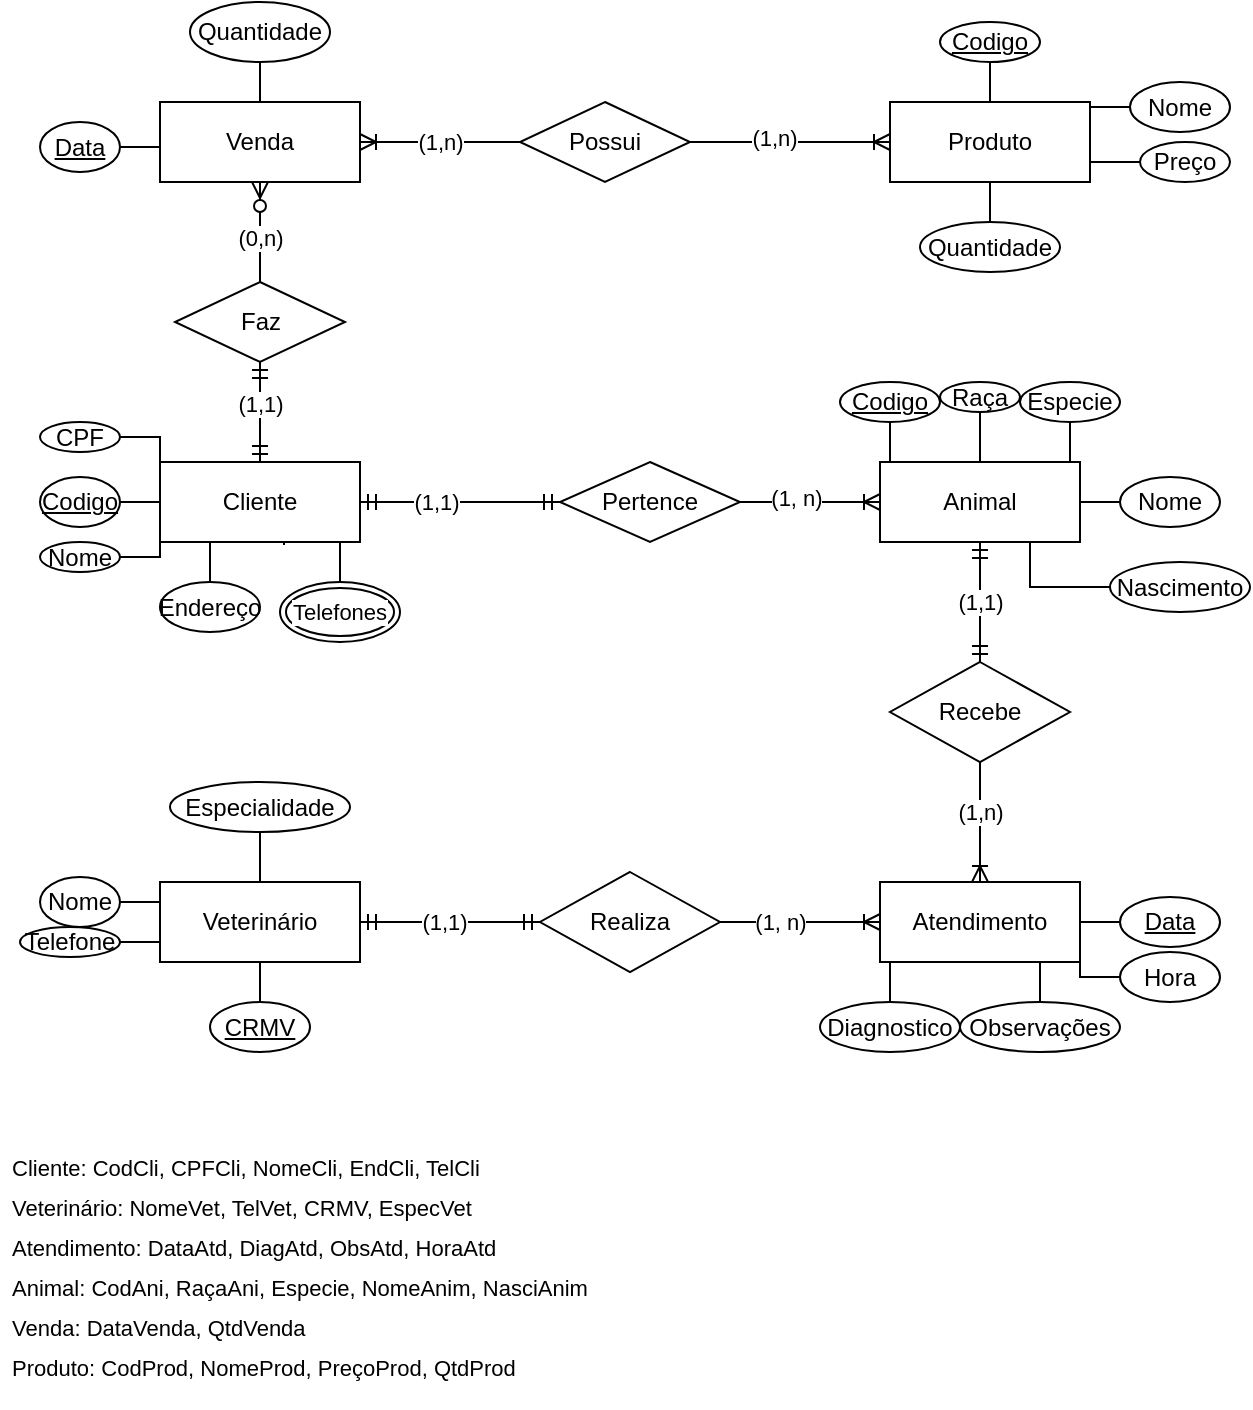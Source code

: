<mxfile version="28.2.5">
  <diagram name="Página-1" id="phQLGozi5kFuAy9l4Qqh">
    <mxGraphModel dx="1204" dy="661" grid="1" gridSize="10" guides="1" tooltips="1" connect="1" arrows="1" fold="1" page="1" pageScale="1" pageWidth="827" pageHeight="1169" math="0" shadow="0">
      <root>
        <mxCell id="0" />
        <mxCell id="1" parent="0" />
        <mxCell id="sJ80HO0eEis165o_eqjd-1" value="Cliente" style="whiteSpace=wrap;html=1;align=center;labelBackgroundColor=none;" vertex="1" parent="1">
          <mxGeometry x="170" y="300" width="100" height="40" as="geometry" />
        </mxCell>
        <mxCell id="sJ80HO0eEis165o_eqjd-2" value="Animal" style="whiteSpace=wrap;html=1;align=center;labelBackgroundColor=none;" vertex="1" parent="1">
          <mxGeometry x="530" y="300" width="100" height="40" as="geometry" />
        </mxCell>
        <mxCell id="sJ80HO0eEis165o_eqjd-3" value="Veterinário" style="whiteSpace=wrap;html=1;align=center;labelBackgroundColor=none;" vertex="1" parent="1">
          <mxGeometry x="170" y="510" width="100" height="40" as="geometry" />
        </mxCell>
        <mxCell id="sJ80HO0eEis165o_eqjd-4" value="Atendimento" style="whiteSpace=wrap;html=1;align=center;labelBackgroundColor=none;" vertex="1" parent="1">
          <mxGeometry x="530" y="510" width="100" height="40" as="geometry" />
        </mxCell>
        <mxCell id="sJ80HO0eEis165o_eqjd-5" value="Produto" style="whiteSpace=wrap;html=1;align=center;labelBackgroundColor=none;" vertex="1" parent="1">
          <mxGeometry x="535" y="120" width="100" height="40" as="geometry" />
        </mxCell>
        <mxCell id="sJ80HO0eEis165o_eqjd-6" value="Venda" style="whiteSpace=wrap;html=1;align=center;labelBackgroundColor=none;" vertex="1" parent="1">
          <mxGeometry x="170" y="120" width="100" height="40" as="geometry" />
        </mxCell>
        <mxCell id="sJ80HO0eEis165o_eqjd-8" value="Pertence" style="shape=rhombus;perimeter=rhombusPerimeter;whiteSpace=wrap;html=1;align=center;" vertex="1" parent="1">
          <mxGeometry x="370" y="300" width="90" height="40" as="geometry" />
        </mxCell>
        <mxCell id="sJ80HO0eEis165o_eqjd-10" value="" style="edgeStyle=entityRelationEdgeStyle;fontSize=12;html=1;endArrow=ERoneToMany;rounded=0;exitX=1;exitY=0.5;exitDx=0;exitDy=0;entryX=0;entryY=0.5;entryDx=0;entryDy=0;" edge="1" parent="1" source="sJ80HO0eEis165o_eqjd-8" target="sJ80HO0eEis165o_eqjd-2">
          <mxGeometry width="100" height="100" relative="1" as="geometry">
            <mxPoint x="510" y="450" as="sourcePoint" />
            <mxPoint x="610" y="350" as="targetPoint" />
          </mxGeometry>
        </mxCell>
        <mxCell id="sJ80HO0eEis165o_eqjd-11" value="(1, n)" style="edgeLabel;html=1;align=center;verticalAlign=middle;resizable=0;points=[];" vertex="1" connectable="0" parent="sJ80HO0eEis165o_eqjd-10">
          <mxGeometry x="-0.207" y="2" relative="1" as="geometry">
            <mxPoint as="offset" />
          </mxGeometry>
        </mxCell>
        <mxCell id="sJ80HO0eEis165o_eqjd-12" value="" style="edgeStyle=entityRelationEdgeStyle;fontSize=12;html=1;endArrow=ERmandOne;startArrow=ERmandOne;rounded=0;exitX=1;exitY=0.5;exitDx=0;exitDy=0;entryX=0;entryY=0.5;entryDx=0;entryDy=0;" edge="1" parent="1" source="sJ80HO0eEis165o_eqjd-1" target="sJ80HO0eEis165o_eqjd-8">
          <mxGeometry width="100" height="100" relative="1" as="geometry">
            <mxPoint x="510" y="450" as="sourcePoint" />
            <mxPoint x="610" y="350" as="targetPoint" />
          </mxGeometry>
        </mxCell>
        <mxCell id="sJ80HO0eEis165o_eqjd-13" value="(1,1)" style="edgeLabel;html=1;align=center;verticalAlign=middle;resizable=0;points=[];" vertex="1" connectable="0" parent="sJ80HO0eEis165o_eqjd-12">
          <mxGeometry x="-0.244" relative="1" as="geometry">
            <mxPoint as="offset" />
          </mxGeometry>
        </mxCell>
        <mxCell id="sJ80HO0eEis165o_eqjd-14" value="Recebe" style="shape=rhombus;perimeter=rhombusPerimeter;whiteSpace=wrap;html=1;align=center;" vertex="1" parent="1">
          <mxGeometry x="535" y="400" width="90" height="50" as="geometry" />
        </mxCell>
        <mxCell id="sJ80HO0eEis165o_eqjd-15" value="Realiza" style="shape=rhombus;perimeter=rhombusPerimeter;whiteSpace=wrap;html=1;align=center;" vertex="1" parent="1">
          <mxGeometry x="360" y="505" width="90" height="50" as="geometry" />
        </mxCell>
        <mxCell id="sJ80HO0eEis165o_eqjd-16" value="" style="edgeStyle=orthogonalEdgeStyle;fontSize=12;html=1;endArrow=ERoneToMany;rounded=0;entryX=0.5;entryY=0;entryDx=0;entryDy=0;exitX=0.5;exitY=1;exitDx=0;exitDy=0;curved=1;" edge="1" parent="1" source="sJ80HO0eEis165o_eqjd-14" target="sJ80HO0eEis165o_eqjd-4">
          <mxGeometry width="100" height="100" relative="1" as="geometry">
            <mxPoint x="510" y="490" as="sourcePoint" />
            <mxPoint x="610" y="390" as="targetPoint" />
          </mxGeometry>
        </mxCell>
        <mxCell id="sJ80HO0eEis165o_eqjd-17" value="(1,n)" style="edgeLabel;html=1;align=center;verticalAlign=middle;resizable=0;points=[];" vertex="1" connectable="0" parent="sJ80HO0eEis165o_eqjd-16">
          <mxGeometry x="-0.189" y="4" relative="1" as="geometry">
            <mxPoint x="-4" as="offset" />
          </mxGeometry>
        </mxCell>
        <mxCell id="sJ80HO0eEis165o_eqjd-18" value="" style="edgeStyle=orthogonalEdgeStyle;fontSize=12;html=1;endArrow=ERmandOne;startArrow=ERmandOne;rounded=0;entryX=0.5;entryY=1;entryDx=0;entryDy=0;exitX=0.5;exitY=0;exitDx=0;exitDy=0;curved=1;" edge="1" parent="1" source="sJ80HO0eEis165o_eqjd-14" target="sJ80HO0eEis165o_eqjd-2">
          <mxGeometry width="100" height="100" relative="1" as="geometry">
            <mxPoint x="510" y="490" as="sourcePoint" />
            <mxPoint x="610" y="390" as="targetPoint" />
          </mxGeometry>
        </mxCell>
        <mxCell id="sJ80HO0eEis165o_eqjd-19" value="(1,1)" style="edgeLabel;html=1;align=center;verticalAlign=middle;resizable=0;points=[];" vertex="1" connectable="0" parent="sJ80HO0eEis165o_eqjd-18">
          <mxGeometry x="0.022" y="-4" relative="1" as="geometry">
            <mxPoint x="-4" as="offset" />
          </mxGeometry>
        </mxCell>
        <mxCell id="sJ80HO0eEis165o_eqjd-20" value="" style="edgeStyle=entityRelationEdgeStyle;fontSize=12;html=1;endArrow=ERoneToMany;rounded=0;entryX=0;entryY=0.5;entryDx=0;entryDy=0;exitX=1;exitY=0.5;exitDx=0;exitDy=0;" edge="1" parent="1" source="sJ80HO0eEis165o_eqjd-15" target="sJ80HO0eEis165o_eqjd-4">
          <mxGeometry width="100" height="100" relative="1" as="geometry">
            <mxPoint x="510" y="490" as="sourcePoint" />
            <mxPoint x="610" y="390" as="targetPoint" />
          </mxGeometry>
        </mxCell>
        <mxCell id="sJ80HO0eEis165o_eqjd-21" value="(1, n)" style="edgeLabel;html=1;align=center;verticalAlign=middle;resizable=0;points=[];" vertex="1" connectable="0" parent="sJ80HO0eEis165o_eqjd-20">
          <mxGeometry x="-0.333" y="-3" relative="1" as="geometry">
            <mxPoint x="3" y="-3" as="offset" />
          </mxGeometry>
        </mxCell>
        <mxCell id="sJ80HO0eEis165o_eqjd-22" value="" style="edgeStyle=entityRelationEdgeStyle;fontSize=12;html=1;endArrow=ERmandOne;startArrow=ERmandOne;rounded=0;entryX=1;entryY=0.5;entryDx=0;entryDy=0;exitX=0;exitY=0.5;exitDx=0;exitDy=0;" edge="1" parent="1" source="sJ80HO0eEis165o_eqjd-15" target="sJ80HO0eEis165o_eqjd-3">
          <mxGeometry width="100" height="100" relative="1" as="geometry">
            <mxPoint x="510" y="490" as="sourcePoint" />
            <mxPoint x="610" y="390" as="targetPoint" />
          </mxGeometry>
        </mxCell>
        <mxCell id="sJ80HO0eEis165o_eqjd-23" value="(1,1)" style="edgeLabel;html=1;align=center;verticalAlign=middle;resizable=0;points=[];" vertex="1" connectable="0" parent="sJ80HO0eEis165o_eqjd-22">
          <mxGeometry x="0.074" relative="1" as="geometry">
            <mxPoint as="offset" />
          </mxGeometry>
        </mxCell>
        <mxCell id="sJ80HO0eEis165o_eqjd-24" value="Faz" style="shape=rhombus;perimeter=rhombusPerimeter;whiteSpace=wrap;html=1;align=center;" vertex="1" parent="1">
          <mxGeometry x="177.5" y="210" width="85" height="40" as="geometry" />
        </mxCell>
        <mxCell id="sJ80HO0eEis165o_eqjd-25" value="" style="edgeStyle=orthogonalEdgeStyle;fontSize=12;html=1;endArrow=ERmandOne;startArrow=ERmandOne;rounded=0;entryX=0.5;entryY=0;entryDx=0;entryDy=0;exitX=0.5;exitY=1;exitDx=0;exitDy=0;curved=1;" edge="1" parent="1" source="sJ80HO0eEis165o_eqjd-24" target="sJ80HO0eEis165o_eqjd-1">
          <mxGeometry width="100" height="100" relative="1" as="geometry">
            <mxPoint x="510" y="490" as="sourcePoint" />
            <mxPoint x="610" y="390" as="targetPoint" />
          </mxGeometry>
        </mxCell>
        <mxCell id="sJ80HO0eEis165o_eqjd-26" value="(1,1)" style="edgeLabel;html=1;align=center;verticalAlign=middle;resizable=0;points=[];" vertex="1" connectable="0" parent="sJ80HO0eEis165o_eqjd-25">
          <mxGeometry x="-0.187" y="3" relative="1" as="geometry">
            <mxPoint x="-3" as="offset" />
          </mxGeometry>
        </mxCell>
        <mxCell id="sJ80HO0eEis165o_eqjd-29" value="" style="edgeStyle=orthogonalEdgeStyle;fontSize=12;html=1;endArrow=ERzeroToMany;endFill=1;rounded=0;curved=1;entryX=0.5;entryY=1;entryDx=0;entryDy=0;exitX=0.5;exitY=0;exitDx=0;exitDy=0;" edge="1" parent="1" source="sJ80HO0eEis165o_eqjd-24" target="sJ80HO0eEis165o_eqjd-6">
          <mxGeometry width="100" height="100" relative="1" as="geometry">
            <mxPoint x="510" y="490" as="sourcePoint" />
            <mxPoint x="610" y="390" as="targetPoint" />
          </mxGeometry>
        </mxCell>
        <mxCell id="sJ80HO0eEis165o_eqjd-30" value="(0,n)" style="edgeLabel;html=1;align=center;verticalAlign=middle;resizable=0;points=[];" vertex="1" connectable="0" parent="sJ80HO0eEis165o_eqjd-29">
          <mxGeometry x="-0.093" y="-3" relative="1" as="geometry">
            <mxPoint x="-3" as="offset" />
          </mxGeometry>
        </mxCell>
        <mxCell id="sJ80HO0eEis165o_eqjd-31" value="Possui" style="shape=rhombus;perimeter=rhombusPerimeter;whiteSpace=wrap;html=1;align=center;" vertex="1" parent="1">
          <mxGeometry x="350" y="120" width="85" height="40" as="geometry" />
        </mxCell>
        <mxCell id="sJ80HO0eEis165o_eqjd-32" value="" style="edgeStyle=entityRelationEdgeStyle;fontSize=12;html=1;endArrow=ERoneToMany;rounded=0;entryX=0;entryY=0.5;entryDx=0;entryDy=0;exitX=1;exitY=0.5;exitDx=0;exitDy=0;" edge="1" parent="1" source="sJ80HO0eEis165o_eqjd-31" target="sJ80HO0eEis165o_eqjd-5">
          <mxGeometry width="100" height="100" relative="1" as="geometry">
            <mxPoint x="510" y="490" as="sourcePoint" />
            <mxPoint x="610" y="390" as="targetPoint" />
          </mxGeometry>
        </mxCell>
        <mxCell id="sJ80HO0eEis165o_eqjd-33" value="(1,n)" style="edgeLabel;html=1;align=center;verticalAlign=middle;resizable=0;points=[];" vertex="1" connectable="0" parent="sJ80HO0eEis165o_eqjd-32">
          <mxGeometry x="-0.167" y="2" relative="1" as="geometry">
            <mxPoint as="offset" />
          </mxGeometry>
        </mxCell>
        <mxCell id="sJ80HO0eEis165o_eqjd-34" value="" style="edgeStyle=entityRelationEdgeStyle;fontSize=12;html=1;endArrow=ERoneToMany;rounded=0;entryX=1;entryY=0.5;entryDx=0;entryDy=0;exitX=0;exitY=0.5;exitDx=0;exitDy=0;" edge="1" parent="1" source="sJ80HO0eEis165o_eqjd-31" target="sJ80HO0eEis165o_eqjd-6">
          <mxGeometry width="100" height="100" relative="1" as="geometry">
            <mxPoint x="510" y="490" as="sourcePoint" />
            <mxPoint x="610" y="390" as="targetPoint" />
          </mxGeometry>
        </mxCell>
        <mxCell id="sJ80HO0eEis165o_eqjd-35" value="(1,n)" style="edgeLabel;html=1;align=center;verticalAlign=middle;resizable=0;points=[];" vertex="1" connectable="0" parent="sJ80HO0eEis165o_eqjd-34">
          <mxGeometry x="0.133" y="1" relative="1" as="geometry">
            <mxPoint x="5" y="-1" as="offset" />
          </mxGeometry>
        </mxCell>
        <mxCell id="sJ80HO0eEis165o_eqjd-43" style="edgeStyle=orthogonalEdgeStyle;rounded=0;orthogonalLoop=1;jettySize=auto;html=1;entryX=0;entryY=0.5;entryDx=0;entryDy=0;endArrow=none;endFill=0;" edge="1" parent="1" source="sJ80HO0eEis165o_eqjd-36" target="sJ80HO0eEis165o_eqjd-1">
          <mxGeometry relative="1" as="geometry" />
        </mxCell>
        <mxCell id="sJ80HO0eEis165o_eqjd-36" value="Codigo" style="ellipse;whiteSpace=wrap;html=1;align=center;fontStyle=4;" vertex="1" parent="1">
          <mxGeometry x="110" y="307.5" width="40" height="25" as="geometry" />
        </mxCell>
        <mxCell id="sJ80HO0eEis165o_eqjd-90" style="edgeStyle=orthogonalEdgeStyle;shape=connector;rounded=0;orthogonalLoop=1;jettySize=auto;html=1;entryX=0;entryY=0.5;entryDx=0;entryDy=0;strokeColor=default;align=center;verticalAlign=middle;fontFamily=Helvetica;fontSize=11;fontColor=default;labelBackgroundColor=default;endArrow=none;endFill=0;" edge="1" parent="1" source="sJ80HO0eEis165o_eqjd-37" target="sJ80HO0eEis165o_eqjd-6">
          <mxGeometry relative="1" as="geometry" />
        </mxCell>
        <mxCell id="sJ80HO0eEis165o_eqjd-37" value="Data" style="ellipse;whiteSpace=wrap;html=1;align=center;fontStyle=4;" vertex="1" parent="1">
          <mxGeometry x="110" y="130" width="40" height="25" as="geometry" />
        </mxCell>
        <mxCell id="sJ80HO0eEis165o_eqjd-80" style="edgeStyle=orthogonalEdgeStyle;shape=connector;rounded=0;orthogonalLoop=1;jettySize=auto;html=1;strokeColor=default;align=center;verticalAlign=middle;fontFamily=Helvetica;fontSize=11;fontColor=default;labelBackgroundColor=default;endArrow=none;endFill=0;" edge="1" parent="1" source="sJ80HO0eEis165o_eqjd-38" target="sJ80HO0eEis165o_eqjd-5">
          <mxGeometry relative="1" as="geometry" />
        </mxCell>
        <mxCell id="sJ80HO0eEis165o_eqjd-38" value="Codigo" style="ellipse;whiteSpace=wrap;html=1;align=center;fontStyle=4;" vertex="1" parent="1">
          <mxGeometry x="560" y="80" width="50" height="20" as="geometry" />
        </mxCell>
        <mxCell id="sJ80HO0eEis165o_eqjd-55" value="" style="edgeStyle=orthogonalEdgeStyle;shape=connector;rounded=0;orthogonalLoop=1;jettySize=auto;html=1;strokeColor=default;align=center;verticalAlign=middle;fontFamily=Helvetica;fontSize=11;fontColor=default;labelBackgroundColor=default;endArrow=none;endFill=0;" edge="1" parent="1" source="sJ80HO0eEis165o_eqjd-39" target="sJ80HO0eEis165o_eqjd-2">
          <mxGeometry relative="1" as="geometry" />
        </mxCell>
        <mxCell id="sJ80HO0eEis165o_eqjd-39" value="Codigo" style="ellipse;whiteSpace=wrap;html=1;align=center;fontStyle=4;" vertex="1" parent="1">
          <mxGeometry x="510" y="260" width="50" height="20" as="geometry" />
        </mxCell>
        <mxCell id="sJ80HO0eEis165o_eqjd-62" value="" style="edgeStyle=orthogonalEdgeStyle;shape=connector;rounded=0;orthogonalLoop=1;jettySize=auto;html=1;strokeColor=default;align=center;verticalAlign=middle;fontFamily=Helvetica;fontSize=11;fontColor=default;labelBackgroundColor=default;endArrow=none;endFill=0;" edge="1" parent="1" source="sJ80HO0eEis165o_eqjd-40" target="sJ80HO0eEis165o_eqjd-4">
          <mxGeometry relative="1" as="geometry" />
        </mxCell>
        <mxCell id="sJ80HO0eEis165o_eqjd-40" value="Data" style="ellipse;whiteSpace=wrap;html=1;align=center;fontStyle=4;" vertex="1" parent="1">
          <mxGeometry x="650" y="517.5" width="50" height="25" as="geometry" />
        </mxCell>
        <mxCell id="sJ80HO0eEis165o_eqjd-70" value="" style="edgeStyle=orthogonalEdgeStyle;shape=connector;rounded=0;orthogonalLoop=1;jettySize=auto;html=1;strokeColor=default;align=center;verticalAlign=middle;fontFamily=Helvetica;fontSize=11;fontColor=default;labelBackgroundColor=default;endArrow=none;endFill=0;" edge="1" parent="1" source="sJ80HO0eEis165o_eqjd-41" target="sJ80HO0eEis165o_eqjd-3">
          <mxGeometry relative="1" as="geometry" />
        </mxCell>
        <mxCell id="sJ80HO0eEis165o_eqjd-41" value="CRMV" style="ellipse;whiteSpace=wrap;html=1;align=center;fontStyle=4;" vertex="1" parent="1">
          <mxGeometry x="195" y="570" width="50" height="25" as="geometry" />
        </mxCell>
        <mxCell id="sJ80HO0eEis165o_eqjd-44" style="edgeStyle=orthogonalEdgeStyle;shape=connector;rounded=0;orthogonalLoop=1;jettySize=auto;html=1;entryX=0;entryY=0.5;entryDx=0;entryDy=0;strokeColor=default;align=center;verticalAlign=middle;fontFamily=Helvetica;fontSize=11;fontColor=default;labelBackgroundColor=default;endArrow=none;endFill=0;" edge="1" parent="1" source="sJ80HO0eEis165o_eqjd-42" target="sJ80HO0eEis165o_eqjd-1">
          <mxGeometry relative="1" as="geometry" />
        </mxCell>
        <mxCell id="sJ80HO0eEis165o_eqjd-42" value="Nome" style="ellipse;whiteSpace=wrap;html=1;align=center;" vertex="1" parent="1">
          <mxGeometry x="110" y="340" width="40" height="15" as="geometry" />
        </mxCell>
        <mxCell id="sJ80HO0eEis165o_eqjd-46" style="edgeStyle=orthogonalEdgeStyle;shape=connector;rounded=0;orthogonalLoop=1;jettySize=auto;html=1;entryX=0;entryY=0.25;entryDx=0;entryDy=0;strokeColor=default;align=center;verticalAlign=middle;fontFamily=Helvetica;fontSize=11;fontColor=default;labelBackgroundColor=default;endArrow=none;endFill=0;" edge="1" parent="1" source="sJ80HO0eEis165o_eqjd-45" target="sJ80HO0eEis165o_eqjd-1">
          <mxGeometry relative="1" as="geometry" />
        </mxCell>
        <mxCell id="sJ80HO0eEis165o_eqjd-45" value="CPF" style="ellipse;whiteSpace=wrap;html=1;align=center;" vertex="1" parent="1">
          <mxGeometry x="110" y="280" width="40" height="15" as="geometry" />
        </mxCell>
        <mxCell id="sJ80HO0eEis165o_eqjd-48" style="edgeStyle=orthogonalEdgeStyle;shape=connector;rounded=0;orthogonalLoop=1;jettySize=auto;html=1;strokeColor=default;align=center;verticalAlign=middle;fontFamily=Helvetica;fontSize=11;fontColor=default;labelBackgroundColor=default;endArrow=none;endFill=0;" edge="1" parent="1" source="sJ80HO0eEis165o_eqjd-47" target="sJ80HO0eEis165o_eqjd-1">
          <mxGeometry relative="1" as="geometry" />
        </mxCell>
        <mxCell id="sJ80HO0eEis165o_eqjd-47" value="Endereço" style="ellipse;whiteSpace=wrap;html=1;align=center;" vertex="1" parent="1">
          <mxGeometry x="170" y="360" width="50" height="25" as="geometry" />
        </mxCell>
        <mxCell id="sJ80HO0eEis165o_eqjd-51" value="Telefones" style="ellipse;shape=doubleEllipse;margin=3;whiteSpace=wrap;html=1;align=center;fontFamily=Helvetica;fontSize=11;fontColor=default;labelBackgroundColor=default;" vertex="1" parent="1">
          <mxGeometry x="230" y="360" width="60" height="30" as="geometry" />
        </mxCell>
        <mxCell id="sJ80HO0eEis165o_eqjd-52" style="edgeStyle=orthogonalEdgeStyle;shape=connector;rounded=0;orthogonalLoop=1;jettySize=auto;html=1;entryX=0.62;entryY=1.036;entryDx=0;entryDy=0;entryPerimeter=0;strokeColor=default;align=center;verticalAlign=middle;fontFamily=Helvetica;fontSize=11;fontColor=default;labelBackgroundColor=default;endArrow=none;endFill=0;" edge="1" parent="1" source="sJ80HO0eEis165o_eqjd-51" target="sJ80HO0eEis165o_eqjd-1">
          <mxGeometry relative="1" as="geometry" />
        </mxCell>
        <mxCell id="sJ80HO0eEis165o_eqjd-54" value="" style="edgeStyle=orthogonalEdgeStyle;shape=connector;rounded=0;orthogonalLoop=1;jettySize=auto;html=1;strokeColor=default;align=center;verticalAlign=middle;fontFamily=Helvetica;fontSize=11;fontColor=default;labelBackgroundColor=default;endArrow=none;endFill=0;" edge="1" parent="1" source="sJ80HO0eEis165o_eqjd-53" target="sJ80HO0eEis165o_eqjd-2">
          <mxGeometry relative="1" as="geometry" />
        </mxCell>
        <mxCell id="sJ80HO0eEis165o_eqjd-53" value="Nome" style="ellipse;whiteSpace=wrap;html=1;align=center;" vertex="1" parent="1">
          <mxGeometry x="650" y="307.5" width="50" height="25" as="geometry" />
        </mxCell>
        <mxCell id="sJ80HO0eEis165o_eqjd-57" value="" style="edgeStyle=orthogonalEdgeStyle;shape=connector;rounded=0;orthogonalLoop=1;jettySize=auto;html=1;strokeColor=default;align=center;verticalAlign=middle;fontFamily=Helvetica;fontSize=11;fontColor=default;labelBackgroundColor=default;endArrow=none;endFill=0;" edge="1" parent="1" source="sJ80HO0eEis165o_eqjd-56" target="sJ80HO0eEis165o_eqjd-2">
          <mxGeometry relative="1" as="geometry" />
        </mxCell>
        <mxCell id="sJ80HO0eEis165o_eqjd-56" value="Especie" style="ellipse;whiteSpace=wrap;html=1;align=center;" vertex="1" parent="1">
          <mxGeometry x="600" y="260" width="50" height="20" as="geometry" />
        </mxCell>
        <mxCell id="sJ80HO0eEis165o_eqjd-59" value="" style="edgeStyle=orthogonalEdgeStyle;shape=connector;rounded=0;orthogonalLoop=1;jettySize=auto;html=1;strokeColor=default;align=center;verticalAlign=middle;fontFamily=Helvetica;fontSize=11;fontColor=default;labelBackgroundColor=default;endArrow=none;endFill=0;" edge="1" parent="1" source="sJ80HO0eEis165o_eqjd-58" target="sJ80HO0eEis165o_eqjd-2">
          <mxGeometry relative="1" as="geometry" />
        </mxCell>
        <mxCell id="sJ80HO0eEis165o_eqjd-58" value="Raça" style="ellipse;whiteSpace=wrap;html=1;align=center;" vertex="1" parent="1">
          <mxGeometry x="560" y="260" width="40" height="15" as="geometry" />
        </mxCell>
        <mxCell id="sJ80HO0eEis165o_eqjd-61" style="edgeStyle=orthogonalEdgeStyle;shape=connector;rounded=0;orthogonalLoop=1;jettySize=auto;html=1;entryX=0.75;entryY=1;entryDx=0;entryDy=0;strokeColor=default;align=center;verticalAlign=middle;fontFamily=Helvetica;fontSize=11;fontColor=default;labelBackgroundColor=default;endArrow=none;endFill=0;" edge="1" parent="1" source="sJ80HO0eEis165o_eqjd-60" target="sJ80HO0eEis165o_eqjd-2">
          <mxGeometry relative="1" as="geometry" />
        </mxCell>
        <mxCell id="sJ80HO0eEis165o_eqjd-60" value="Nascimento" style="ellipse;whiteSpace=wrap;html=1;align=center;" vertex="1" parent="1">
          <mxGeometry x="645" y="350" width="70" height="25" as="geometry" />
        </mxCell>
        <mxCell id="sJ80HO0eEis165o_eqjd-64" style="edgeStyle=orthogonalEdgeStyle;shape=connector;rounded=0;orthogonalLoop=1;jettySize=auto;html=1;entryX=1;entryY=0.75;entryDx=0;entryDy=0;strokeColor=default;align=center;verticalAlign=middle;fontFamily=Helvetica;fontSize=11;fontColor=default;labelBackgroundColor=default;endArrow=none;endFill=0;" edge="1" parent="1" source="sJ80HO0eEis165o_eqjd-63" target="sJ80HO0eEis165o_eqjd-4">
          <mxGeometry relative="1" as="geometry" />
        </mxCell>
        <mxCell id="sJ80HO0eEis165o_eqjd-63" value="Hora" style="ellipse;whiteSpace=wrap;html=1;align=center;" vertex="1" parent="1">
          <mxGeometry x="650" y="545" width="50" height="25" as="geometry" />
        </mxCell>
        <mxCell id="sJ80HO0eEis165o_eqjd-66" value="" style="edgeStyle=orthogonalEdgeStyle;shape=connector;rounded=0;orthogonalLoop=1;jettySize=auto;html=1;strokeColor=default;align=center;verticalAlign=middle;fontFamily=Helvetica;fontSize=11;fontColor=default;labelBackgroundColor=default;endArrow=none;endFill=0;" edge="1" parent="1" source="sJ80HO0eEis165o_eqjd-65" target="sJ80HO0eEis165o_eqjd-4">
          <mxGeometry relative="1" as="geometry" />
        </mxCell>
        <mxCell id="sJ80HO0eEis165o_eqjd-65" value="Diagnostico" style="ellipse;whiteSpace=wrap;html=1;align=center;" vertex="1" parent="1">
          <mxGeometry x="500" y="570" width="70" height="25" as="geometry" />
        </mxCell>
        <mxCell id="sJ80HO0eEis165o_eqjd-68" value="" style="edgeStyle=orthogonalEdgeStyle;shape=connector;rounded=0;orthogonalLoop=1;jettySize=auto;html=1;strokeColor=default;align=center;verticalAlign=middle;fontFamily=Helvetica;fontSize=11;fontColor=default;labelBackgroundColor=default;endArrow=none;endFill=0;" edge="1" parent="1" source="sJ80HO0eEis165o_eqjd-67" target="sJ80HO0eEis165o_eqjd-4">
          <mxGeometry relative="1" as="geometry" />
        </mxCell>
        <mxCell id="sJ80HO0eEis165o_eqjd-67" value="Observações" style="ellipse;whiteSpace=wrap;html=1;align=center;" vertex="1" parent="1">
          <mxGeometry x="570" y="570" width="80" height="25" as="geometry" />
        </mxCell>
        <mxCell id="sJ80HO0eEis165o_eqjd-72" value="" style="edgeStyle=orthogonalEdgeStyle;shape=connector;rounded=0;orthogonalLoop=1;jettySize=auto;html=1;strokeColor=default;align=center;verticalAlign=middle;fontFamily=Helvetica;fontSize=11;fontColor=default;labelBackgroundColor=default;endArrow=none;endFill=0;" edge="1" parent="1" source="sJ80HO0eEis165o_eqjd-71" target="sJ80HO0eEis165o_eqjd-3">
          <mxGeometry relative="1" as="geometry" />
        </mxCell>
        <mxCell id="sJ80HO0eEis165o_eqjd-71" value="Nome" style="ellipse;whiteSpace=wrap;html=1;align=center;" vertex="1" parent="1">
          <mxGeometry x="110" y="507.5" width="40" height="25" as="geometry" />
        </mxCell>
        <mxCell id="sJ80HO0eEis165o_eqjd-75" style="edgeStyle=orthogonalEdgeStyle;shape=connector;rounded=0;orthogonalLoop=1;jettySize=auto;html=1;entryX=0;entryY=0.5;entryDx=0;entryDy=0;strokeColor=default;align=center;verticalAlign=middle;fontFamily=Helvetica;fontSize=11;fontColor=default;labelBackgroundColor=default;endArrow=none;endFill=0;" edge="1" parent="1" source="sJ80HO0eEis165o_eqjd-73" target="sJ80HO0eEis165o_eqjd-3">
          <mxGeometry relative="1" as="geometry" />
        </mxCell>
        <mxCell id="sJ80HO0eEis165o_eqjd-73" value="Telefone" style="ellipse;whiteSpace=wrap;html=1;align=center;" vertex="1" parent="1">
          <mxGeometry x="100" y="532.5" width="50" height="15" as="geometry" />
        </mxCell>
        <mxCell id="sJ80HO0eEis165o_eqjd-79" style="edgeStyle=orthogonalEdgeStyle;shape=connector;rounded=0;orthogonalLoop=1;jettySize=auto;html=1;entryX=0.5;entryY=0;entryDx=0;entryDy=0;strokeColor=default;align=center;verticalAlign=middle;fontFamily=Helvetica;fontSize=11;fontColor=default;labelBackgroundColor=default;endArrow=none;endFill=0;" edge="1" parent="1" source="sJ80HO0eEis165o_eqjd-76" target="sJ80HO0eEis165o_eqjd-3">
          <mxGeometry relative="1" as="geometry" />
        </mxCell>
        <mxCell id="sJ80HO0eEis165o_eqjd-76" value="Especialidade" style="ellipse;whiteSpace=wrap;html=1;align=center;" vertex="1" parent="1">
          <mxGeometry x="175" y="460" width="90" height="25" as="geometry" />
        </mxCell>
        <mxCell id="sJ80HO0eEis165o_eqjd-82" style="edgeStyle=orthogonalEdgeStyle;shape=connector;rounded=0;orthogonalLoop=1;jettySize=auto;html=1;entryX=1;entryY=0.25;entryDx=0;entryDy=0;strokeColor=default;align=center;verticalAlign=middle;fontFamily=Helvetica;fontSize=11;fontColor=default;labelBackgroundColor=default;endArrow=none;endFill=0;" edge="1" parent="1" source="sJ80HO0eEis165o_eqjd-81" target="sJ80HO0eEis165o_eqjd-5">
          <mxGeometry relative="1" as="geometry" />
        </mxCell>
        <mxCell id="sJ80HO0eEis165o_eqjd-81" value="Nome" style="ellipse;whiteSpace=wrap;html=1;align=center;" vertex="1" parent="1">
          <mxGeometry x="655" y="110" width="50" height="25" as="geometry" />
        </mxCell>
        <mxCell id="sJ80HO0eEis165o_eqjd-85" style="edgeStyle=orthogonalEdgeStyle;shape=connector;rounded=0;orthogonalLoop=1;jettySize=auto;html=1;entryX=1;entryY=0.75;entryDx=0;entryDy=0;strokeColor=default;align=center;verticalAlign=middle;fontFamily=Helvetica;fontSize=11;fontColor=default;labelBackgroundColor=default;endArrow=none;endFill=0;" edge="1" parent="1" source="sJ80HO0eEis165o_eqjd-83" target="sJ80HO0eEis165o_eqjd-5">
          <mxGeometry relative="1" as="geometry" />
        </mxCell>
        <mxCell id="sJ80HO0eEis165o_eqjd-83" value="Preço" style="ellipse;whiteSpace=wrap;html=1;align=center;" vertex="1" parent="1">
          <mxGeometry x="660" y="140" width="45" height="20" as="geometry" />
        </mxCell>
        <mxCell id="sJ80HO0eEis165o_eqjd-89" style="edgeStyle=orthogonalEdgeStyle;shape=connector;rounded=0;orthogonalLoop=1;jettySize=auto;html=1;entryX=0.5;entryY=1;entryDx=0;entryDy=0;strokeColor=default;align=center;verticalAlign=middle;fontFamily=Helvetica;fontSize=11;fontColor=default;labelBackgroundColor=default;endArrow=none;endFill=0;" edge="1" parent="1" source="sJ80HO0eEis165o_eqjd-87" target="sJ80HO0eEis165o_eqjd-5">
          <mxGeometry relative="1" as="geometry" />
        </mxCell>
        <mxCell id="sJ80HO0eEis165o_eqjd-87" value="Quantidade" style="ellipse;whiteSpace=wrap;html=1;align=center;" vertex="1" parent="1">
          <mxGeometry x="550" y="180" width="70" height="25" as="geometry" />
        </mxCell>
        <mxCell id="sJ80HO0eEis165o_eqjd-92" style="edgeStyle=orthogonalEdgeStyle;shape=connector;rounded=0;orthogonalLoop=1;jettySize=auto;html=1;entryX=0.5;entryY=0;entryDx=0;entryDy=0;strokeColor=default;align=center;verticalAlign=middle;fontFamily=Helvetica;fontSize=11;fontColor=default;labelBackgroundColor=default;endArrow=none;endFill=0;" edge="1" parent="1" source="sJ80HO0eEis165o_eqjd-91" target="sJ80HO0eEis165o_eqjd-6">
          <mxGeometry relative="1" as="geometry" />
        </mxCell>
        <mxCell id="sJ80HO0eEis165o_eqjd-91" value="Quantidade" style="ellipse;whiteSpace=wrap;html=1;align=center;" vertex="1" parent="1">
          <mxGeometry x="185" y="70" width="70" height="30" as="geometry" />
        </mxCell>
        <mxCell id="sJ80HO0eEis165o_eqjd-94" value="Cliente: CodCli, CPFCli, NomeCli, EndCli, TelCli" style="text;strokeColor=none;fillColor=none;spacingLeft=4;spacingRight=4;overflow=hidden;rotatable=0;points=[[0,0.5],[1,0.5]];portConstraint=eastwest;fontSize=11;whiteSpace=wrap;html=1;fontFamily=Helvetica;fontColor=default;labelBackgroundColor=default;" vertex="1" parent="1">
          <mxGeometry x="90" y="640" width="390" height="30" as="geometry" />
        </mxCell>
        <mxCell id="sJ80HO0eEis165o_eqjd-95" value="Veterinário: NomeVet, TelVet, CRMV, EspecVet" style="text;strokeColor=none;fillColor=none;spacingLeft=4;spacingRight=4;overflow=hidden;rotatable=0;points=[[0,0.5],[1,0.5]];portConstraint=eastwest;fontSize=11;whiteSpace=wrap;html=1;fontFamily=Helvetica;fontColor=default;labelBackgroundColor=default;" vertex="1" parent="1">
          <mxGeometry x="90" y="660" width="390" height="30" as="geometry" />
        </mxCell>
        <mxCell id="sJ80HO0eEis165o_eqjd-96" value="Atendimento: DataAtd, DiagAtd, ObsAtd, HoraAtd" style="text;strokeColor=none;fillColor=none;spacingLeft=4;spacingRight=4;overflow=hidden;rotatable=0;points=[[0,0.5],[1,0.5]];portConstraint=eastwest;fontSize=11;whiteSpace=wrap;html=1;fontFamily=Helvetica;fontColor=default;labelBackgroundColor=default;" vertex="1" parent="1">
          <mxGeometry x="90" y="680" width="390" height="30" as="geometry" />
        </mxCell>
        <mxCell id="sJ80HO0eEis165o_eqjd-97" value="Animal: CodAni, RaçaAni, Especie, NomeAnim, NasciAnim" style="text;strokeColor=none;fillColor=none;spacingLeft=4;spacingRight=4;overflow=hidden;rotatable=0;points=[[0,0.5],[1,0.5]];portConstraint=eastwest;fontSize=11;whiteSpace=wrap;html=1;fontFamily=Helvetica;fontColor=default;labelBackgroundColor=default;" vertex="1" parent="1">
          <mxGeometry x="90" y="700" width="390" height="30" as="geometry" />
        </mxCell>
        <mxCell id="sJ80HO0eEis165o_eqjd-98" value="Venda: DataVenda, QtdVenda&amp;nbsp;" style="text;strokeColor=none;fillColor=none;spacingLeft=4;spacingRight=4;overflow=hidden;rotatable=0;points=[[0,0.5],[1,0.5]];portConstraint=eastwest;fontSize=11;whiteSpace=wrap;html=1;fontFamily=Helvetica;fontColor=default;labelBackgroundColor=default;" vertex="1" parent="1">
          <mxGeometry x="90" y="720" width="390" height="30" as="geometry" />
        </mxCell>
        <mxCell id="sJ80HO0eEis165o_eqjd-99" value="Produto: CodProd, NomeProd, PreçoProd, QtdProd" style="text;strokeColor=none;fillColor=none;spacingLeft=4;spacingRight=4;overflow=hidden;rotatable=0;points=[[0,0.5],[1,0.5]];portConstraint=eastwest;fontSize=11;whiteSpace=wrap;html=1;fontFamily=Helvetica;fontColor=default;labelBackgroundColor=default;" vertex="1" parent="1">
          <mxGeometry x="90" y="740" width="390" height="30" as="geometry" />
        </mxCell>
      </root>
    </mxGraphModel>
  </diagram>
</mxfile>
